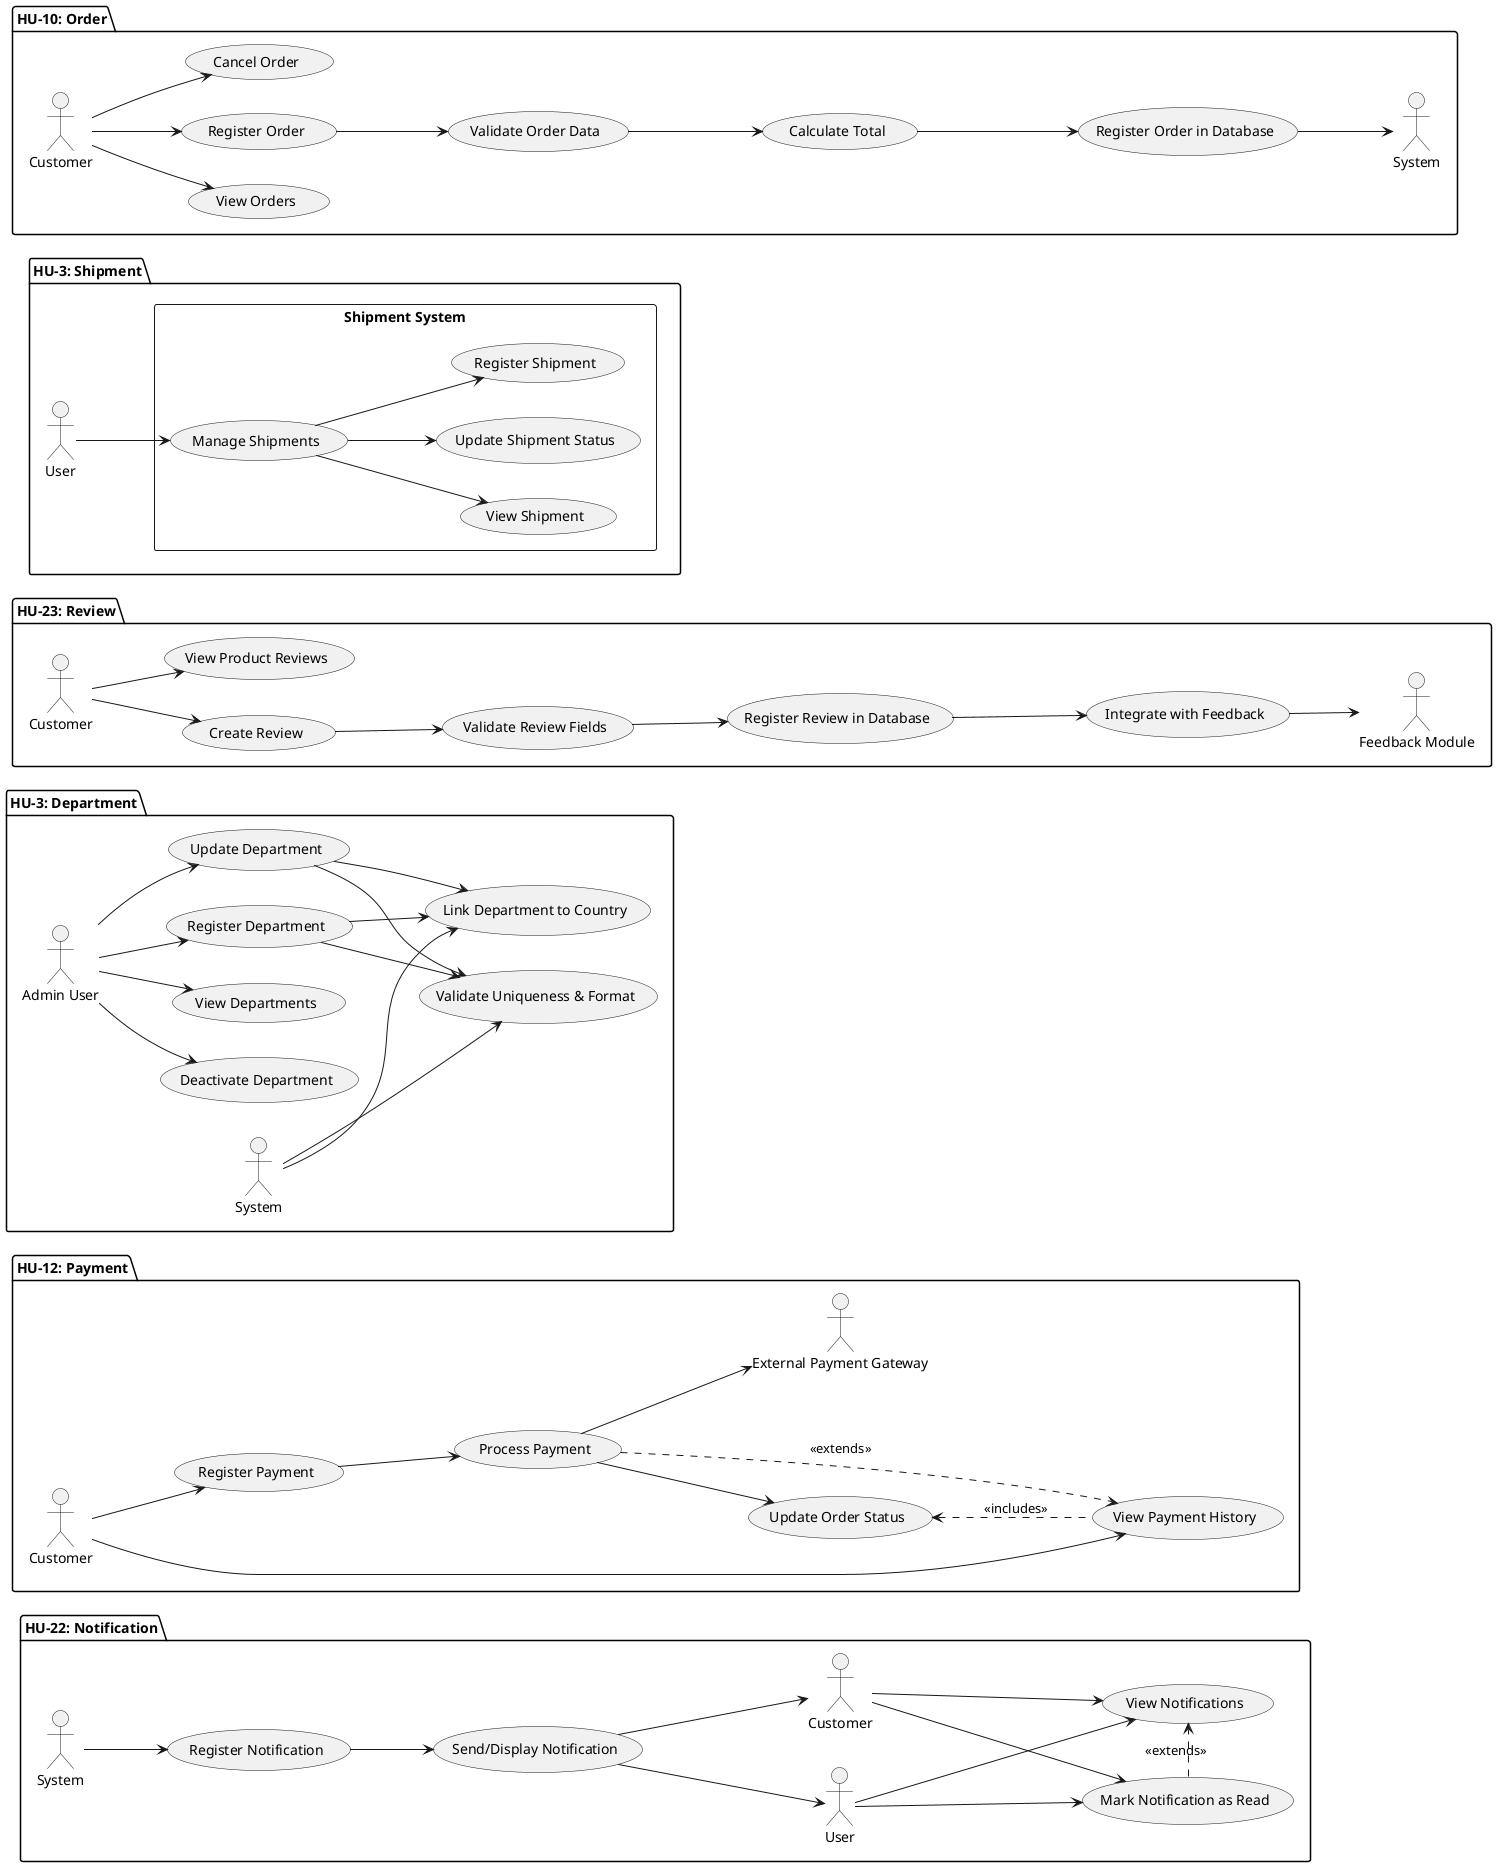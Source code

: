 @startuml
left to right direction

' =========================================================================
' PAQUETE: HU-3: Department (Departamento)
' =========================================================================
package "HU-3: Department" {

  ' Actores
  actor "Admin User" as Admin_D
  actor "System" as System_D

  ' Casos de Uso
  usecase "Register Department" as UC1_D
  usecase "Update Department" as UC2_D
  usecase "Deactivate Department" as UC3_D
  usecase "View Departments" as UC4_D
  usecase "Validate Uniqueness & Format" as UC5_D
  usecase "Link Department to Country" as UC6_D

  ' Relaciones
  Admin_D --> UC1_D
  Admin_D --> UC2_D
  Admin_D --> UC3_D
  Admin_D --> UC4_D

  UC1_D --> UC5_D
  UC1_D --> UC6_D

  UC2_D --> UC5_D
  UC2_D --> UC6_D

  System_D --> UC5_D
  System_D --> UC6_D
}

' =========================================================================
' PAQUETE: HU-22: Notification (Notificación) - MERGED
' =========================================================================
package "HU-22: Notification" {

  ' Actores
  actor "System" as System_N
  actor "User" as User_N
  actor "Customer" as Customer_N

  ' Casos de Uso
  usecase "Register Notification" as UCN1
  usecase "Send/Display Notification" as UCN2
  usecase "Mark Notification as Read" as UCN3
  usecase "View Notifications" as UCN4

  ' Relaciones
  System_N --> UCN1
  UCN1 --> UCN2
  UCN2 --> User_N
  UCN2 --> Customer_N

  User_N --> UCN3
  Customer_N --> UCN3

  User_N --> UCN4
  Customer_N --> UCN4

  UCN3 .> UCN4 : <<extends>>
}

' =========================================================================
' PAQUETE: HU-12: Payment (Pago)
' =========================================================================
package "HU-12: Payment" {

  ' Actores
  actor "Customer" as Customer_P
  actor "External Payment Gateway" as PaymentGateway_P

  ' Casos de Uso
  usecase "Register Payment" as UCP1
  usecase "Process Payment" as UCP2
  usecase "Update Order Status" as UCP3
  usecase "View Payment History" as UCP4

  ' Relaciones
  Customer_P --> UCP1
  Customer_P --> UCP4

  UCP1 --> UCP2
  UCP2 --> PaymentGateway_P
  UCP2 .> UCP4 : <<extends>>
  UCP3 <.. UCP4 : <<includes>>

  UCP2 --> UCP3
}

' =========================================================================
' PAQUETE: HU-23: Review (Revisión)
' =========================================================================
package "HU-23: Review" {

  ' Actores
  actor "Customer" as Customer_R
  actor "Feedback Module" as FeedbackModule_R

  ' Casos de Uso
  usecase "Create Review" as UC1_R
  usecase "Validate Review Fields" as UC2_R
  usecase "Register Review in Database" as UC3_R
  usecase "Integrate with Feedback" as UC4_R
  usecase "View Product Reviews" as UC5_R

  ' Relaciones
  Customer_R --> UC1_R
  UC1_R --> UC2_R
  UC2_R --> UC3_R
  UC3_R --> UC4_R
  UC4_R --> FeedbackModule_R
  Customer_R --> UC5_R
}

' =========================================================================
' PAQUETE: HU-3: Shipment (Envío)
' =========================================================================
package "HU-3: Shipment" {
  actor "User" as User_S

  rectangle "Shipment System" {
    usecase "Manage Shipments" as UC1_S
    usecase "Register Shipment" as UC2_S
    usecase "View Shipment" as UC3_S
    usecase "Update Shipment Status" as UC4_S
  }

  User_S --> UC1_S
  UC1_S --> UC2_S
  UC1_S --> UC3_S
  UC1_S --> UC4_S
}

' =========================================================================
' PAQUETE: HU-10: Order (Pedido)
' =========================================================================
package "HU-10: Order" {

  ' Actores
  actor "Customer" as Customer_O
  actor "System" as System_O

  ' Casos de Uso
  usecase "Register Order" as UCO1
  usecase "Validate Order Data" as UCO2
  usecase "Calculate Total" as UCO3
  usecase "Register Order in Database" as UCO4
  usecase "Cancel Order" as UCO5
  usecase "View Orders" as UCO6

  ' Relaciones
  Customer_O --> UCO1
  Customer_O --> UCO5
  Customer_O --> UCO6

  UCO1 --> UCO2
  UCO2 --> UCO3
  UCO3 --> UCO4
  UCO4 --> System_O
}

' =========================================================================
' RELACIONES ENTRE PAQUETES (si las hay, se pueden añadir aquí)
' =========================================================================
' Ejemplo de relación entre paquetes (si fuera necesaria):
' System_D --> System_N : "Generates Notifications"
' UCO4 --> UCP1 : "Triggers Payment Registration"

@enduml